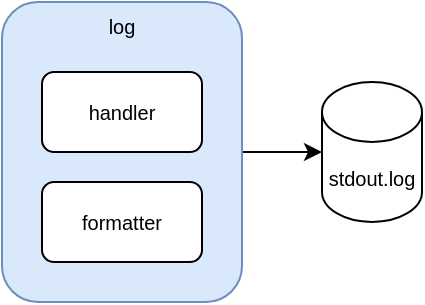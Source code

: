 <mxfile>
    <diagram id="6b7KEzJsmIcZ2QdaATh2" name="Page-1">
        <mxGraphModel dx="245" dy="522" grid="1" gridSize="10" guides="1" tooltips="1" connect="1" arrows="1" fold="1" page="1" pageScale="1" pageWidth="850" pageHeight="1100" math="0" shadow="0">
            <root>
                <mxCell id="0"/>
                <mxCell id="1" parent="0"/>
                <mxCell id="6" style="edgeStyle=none;html=1;entryX=0;entryY=0.5;entryDx=0;entryDy=0;entryPerimeter=0;fontSize=10;" edge="1" parent="1" source="2" target="5">
                    <mxGeometry relative="1" as="geometry"/>
                </mxCell>
                <mxCell id="2" value="log" style="rounded=1;whiteSpace=wrap;html=1;verticalAlign=top;fontSize=10;fillColor=#dae8fc;strokeColor=#6c8ebf;" vertex="1" parent="1">
                    <mxGeometry x="40" y="80" width="120" height="150" as="geometry"/>
                </mxCell>
                <mxCell id="3" value="handler" style="rounded=1;whiteSpace=wrap;html=1;fontSize=10;" vertex="1" parent="1">
                    <mxGeometry x="60" y="115" width="80" height="40" as="geometry"/>
                </mxCell>
                <mxCell id="4" value="formatter" style="rounded=1;whiteSpace=wrap;html=1;fontSize=10;" vertex="1" parent="1">
                    <mxGeometry x="60" y="170" width="80" height="40" as="geometry"/>
                </mxCell>
                <mxCell id="5" value="stdout.log" style="shape=cylinder3;whiteSpace=wrap;html=1;boundedLbl=1;backgroundOutline=1;size=15;fontSize=10;" vertex="1" parent="1">
                    <mxGeometry x="200" y="120" width="50" height="70" as="geometry"/>
                </mxCell>
            </root>
        </mxGraphModel>
    </diagram>
</mxfile>